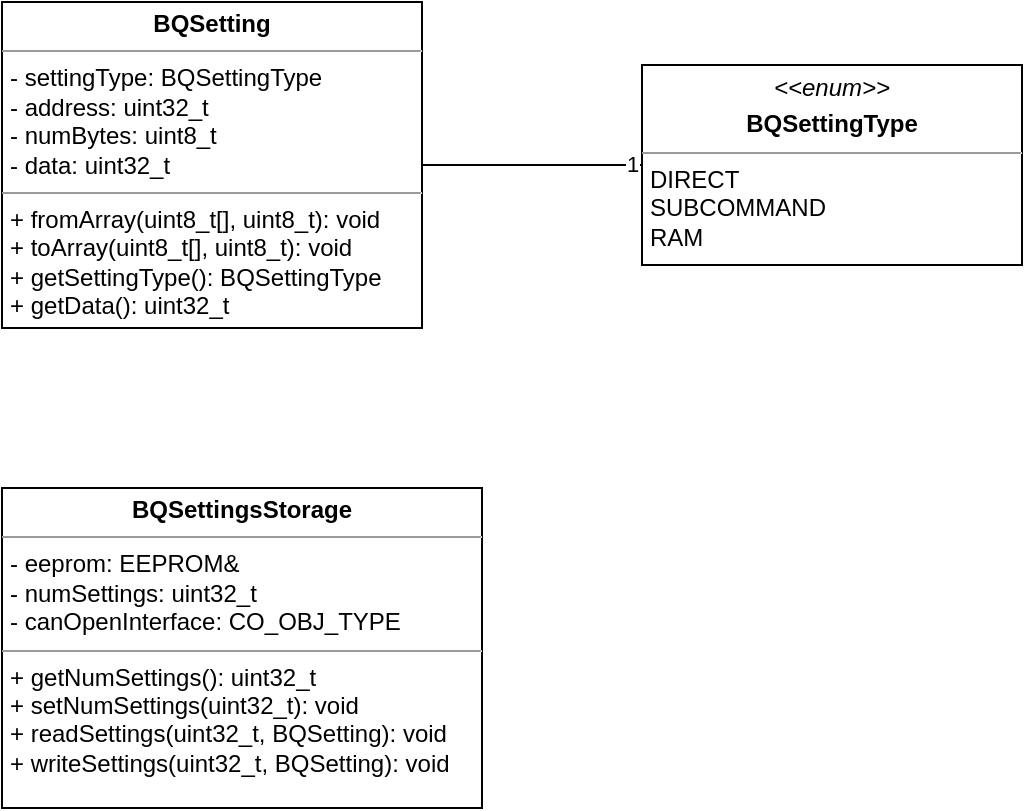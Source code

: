 <mxfile version="15.5.6" type="device"><diagram name="Page-1" id="c4acf3e9-155e-7222-9cf6-157b1a14988f"><mxGraphModel dx="1113" dy="760" grid="1" gridSize="10" guides="1" tooltips="1" connect="1" arrows="1" fold="1" page="1" pageScale="1" pageWidth="850" pageHeight="1100" background="none" math="0" shadow="0"><root><mxCell id="0"/><mxCell id="1" parent="0"/><mxCell id="xZ8XdetJrmUU6K21QMHO-2" style="edgeStyle=orthogonalEdgeStyle;rounded=0;orthogonalLoop=1;jettySize=auto;html=1;entryX=0;entryY=0.5;entryDx=0;entryDy=0;endArrow=none;endFill=0;" edge="1" parent="1" source="5d2195bd80daf111-18" target="5d2195bd80daf111-19"><mxGeometry relative="1" as="geometry"/></mxCell><mxCell id="xZ8XdetJrmUU6K21QMHO-3" value="1" style="edgeLabel;html=1;align=center;verticalAlign=middle;resizable=0;points=[];" vertex="1" connectable="0" parent="xZ8XdetJrmUU6K21QMHO-2"><mxGeometry x="0.897" y="1" relative="1" as="geometry"><mxPoint as="offset"/></mxGeometry></mxCell><mxCell id="5d2195bd80daf111-18" value="&lt;p style=&quot;margin: 0px ; margin-top: 4px ; text-align: center&quot;&gt;&lt;b&gt;BQSetting&lt;/b&gt;&lt;/p&gt;&lt;hr size=&quot;1&quot;&gt;&lt;p style=&quot;margin: 0px ; margin-left: 4px&quot;&gt;- settingType: BQSettingType&lt;br&gt;- address: uint32_t&lt;/p&gt;&lt;p style=&quot;margin: 0px ; margin-left: 4px&quot;&gt;- numBytes: uint8_t&lt;/p&gt;&lt;p style=&quot;margin: 0px ; margin-left: 4px&quot;&gt;- data: uint32_t&lt;/p&gt;&lt;hr size=&quot;1&quot;&gt;&lt;p style=&quot;margin: 0px ; margin-left: 4px&quot;&gt;+ fromArray(uint8_t[], uint8_t): void&lt;br&gt;+ toArray(uint8_t[], uint8_t): void&lt;/p&gt;&lt;p style=&quot;margin: 0px ; margin-left: 4px&quot;&gt;+ getSettingType(): BQSettingType&lt;/p&gt;&lt;p style=&quot;margin: 0px ; margin-left: 4px&quot;&gt;+ getData(): uint32_t&lt;/p&gt;&lt;p style=&quot;margin: 0px ; margin-left: 4px&quot;&gt;&lt;br&gt;&lt;/p&gt;" style="verticalAlign=top;align=left;overflow=fill;fontSize=12;fontFamily=Helvetica;html=1;rounded=0;shadow=0;comic=0;labelBackgroundColor=none;strokeWidth=1" parent="1" vertex="1"><mxGeometry x="60" y="87" width="210" height="163" as="geometry"/></mxCell><mxCell id="5d2195bd80daf111-19" value="&lt;p style=&quot;margin: 0px ; margin-top: 4px ; text-align: center&quot;&gt;&lt;i&gt;&amp;lt;&amp;lt;enum&amp;gt;&amp;gt;&lt;/i&gt;&lt;br&gt;&lt;/p&gt;&lt;p style=&quot;margin: 0px ; margin-top: 4px ; text-align: center&quot;&gt;&lt;b&gt;BQSettingType&lt;/b&gt;&lt;/p&gt;&lt;hr size=&quot;1&quot;&gt;&lt;p style=&quot;margin: 0px ; margin-left: 4px&quot;&gt;DIRECT&lt;/p&gt;&lt;p style=&quot;margin: 0px ; margin-left: 4px&quot;&gt;SUBCOMMAND&lt;/p&gt;&lt;p style=&quot;margin: 0px ; margin-left: 4px&quot;&gt;RAM&lt;/p&gt;" style="verticalAlign=top;align=left;overflow=fill;fontSize=12;fontFamily=Helvetica;html=1;rounded=0;shadow=0;comic=0;labelBackgroundColor=none;strokeWidth=1" parent="1" vertex="1"><mxGeometry x="380" y="118.5" width="190" height="100" as="geometry"/></mxCell><mxCell id="5d2195bd80daf111-20" value="&lt;p style=&quot;margin: 0px ; margin-top: 4px ; text-align: center&quot;&gt;&lt;b&gt;BQSettingsStorage&lt;/b&gt;&lt;/p&gt;&lt;hr size=&quot;1&quot;&gt;&lt;p style=&quot;margin: 0px ; margin-left: 4px&quot;&gt;- eeprom: EEPROM&amp;amp;&lt;br&gt;&lt;/p&gt;&lt;p style=&quot;margin: 0px ; margin-left: 4px&quot;&gt;- numSettings: uint32_t&lt;/p&gt;&lt;p style=&quot;margin: 0px ; margin-left: 4px&quot;&gt;- canOpenInterface: CO_OBJ_TYPE&lt;/p&gt;&lt;hr size=&quot;1&quot;&gt;&lt;p style=&quot;margin: 0px ; margin-left: 4px&quot;&gt;+ getNumSettings(): uint32_t&lt;/p&gt;&lt;p style=&quot;margin: 0px ; margin-left: 4px&quot;&gt;+ setNumSettings(uint32_t): void&lt;/p&gt;&lt;p style=&quot;margin: 0px ; margin-left: 4px&quot;&gt;+ readSettings(uint32_t, BQSetting): void&lt;/p&gt;&lt;p style=&quot;margin: 0px ; margin-left: 4px&quot;&gt;+ writeSettings(uint32_t, BQSetting): void&lt;/p&gt;" style="verticalAlign=top;align=left;overflow=fill;fontSize=12;fontFamily=Helvetica;html=1;rounded=0;shadow=0;comic=0;labelBackgroundColor=none;strokeWidth=1" parent="1" vertex="1"><mxGeometry x="60" y="330" width="240" height="160" as="geometry"/></mxCell></root></mxGraphModel></diagram></mxfile>